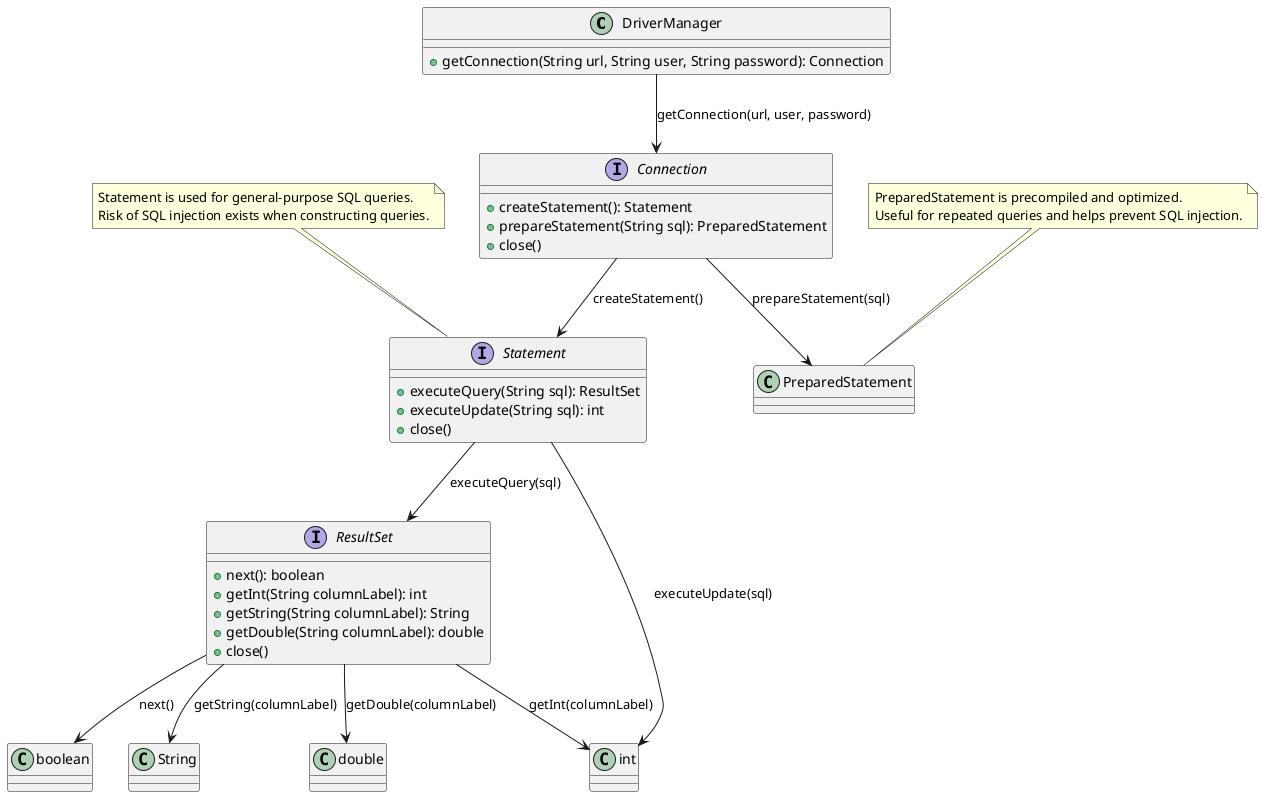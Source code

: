 @startuml
class DriverManager {
  +getConnection(String url, String user, String password): Connection
}

interface Connection {
  +createStatement(): Statement
  +prepareStatement(String sql): PreparedStatement
  +close()
}

interface Statement {
  +executeQuery(String sql): ResultSet
  +executeUpdate(String sql): int
  +close()
}

interface ResultSet {
  +next(): boolean
  +getInt(String columnLabel): int
  +getString(String columnLabel): String
  +getDouble(String columnLabel): double
  +close()
}

DriverManager --> Connection: getConnection(url, user, password)
Connection --> Statement: createStatement()
Connection --> PreparedStatement: prepareStatement(sql)
Statement --> ResultSet: executeQuery(sql)
Statement --> int: executeUpdate(sql)
ResultSet --> boolean: next()
ResultSet --> int: getInt(columnLabel)
ResultSet --> String: getString(columnLabel)
ResultSet --> double: getDouble(columnLabel)

note "Statement is used for general-purpose SQL queries.\nRisk of SQL injection exists when constructing queries." as NoteStatement
note "PreparedStatement is precompiled and optimized.\nUseful for repeated queries and helps prevent SQL injection." as NotePreparedStatement

NoteStatement .. Statement
NotePreparedStatement .. PreparedStatement
@enduml
